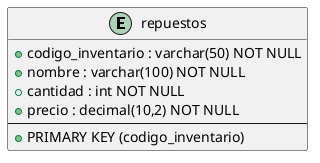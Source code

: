 @startuml
entity "repuestos" {
    + codigo_inventario : varchar(50) NOT NULL
    + nombre : varchar(100) NOT NULL
    + cantidad : int NOT NULL
    + precio : decimal(10,2) NOT NULL
    --
    + PRIMARY KEY (codigo_inventario)
}
@enduml
